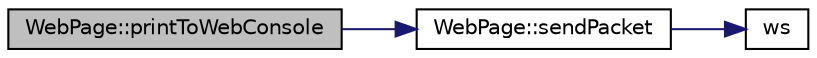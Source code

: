 digraph "WebPage::printToWebConsole"
{
 // LATEX_PDF_SIZE
  edge [fontname="Helvetica",fontsize="10",labelfontname="Helvetica",labelfontsize="10"];
  node [fontname="Helvetica",fontsize="10",shape=record];
  rankdir="LR";
  Node1 [label="WebPage::printToWebConsole",height=0.2,width=0.4,color="black", fillcolor="grey75", style="filled", fontcolor="black",tooltip=" "];
  Node1 -> Node2 [color="midnightblue",fontsize="10",style="solid",fontname="Helvetica"];
  Node2 [label="WebPage::sendPacket",height=0.2,width=0.4,color="black", fillcolor="white", style="filled",URL="$classWebPage.html#acbbdc531c9dc44c60cac0a3673ad3b10",tooltip=" "];
  Node2 -> Node3 [color="midnightblue",fontsize="10",style="solid",fontname="Helvetica"];
  Node3 [label="ws",height=0.2,width=0.4,color="black", fillcolor="white", style="filled",URL="$WebPage_8cpp.html#a9b23e96a454fdfe540ba250951e2fa55",tooltip=" "];
}
